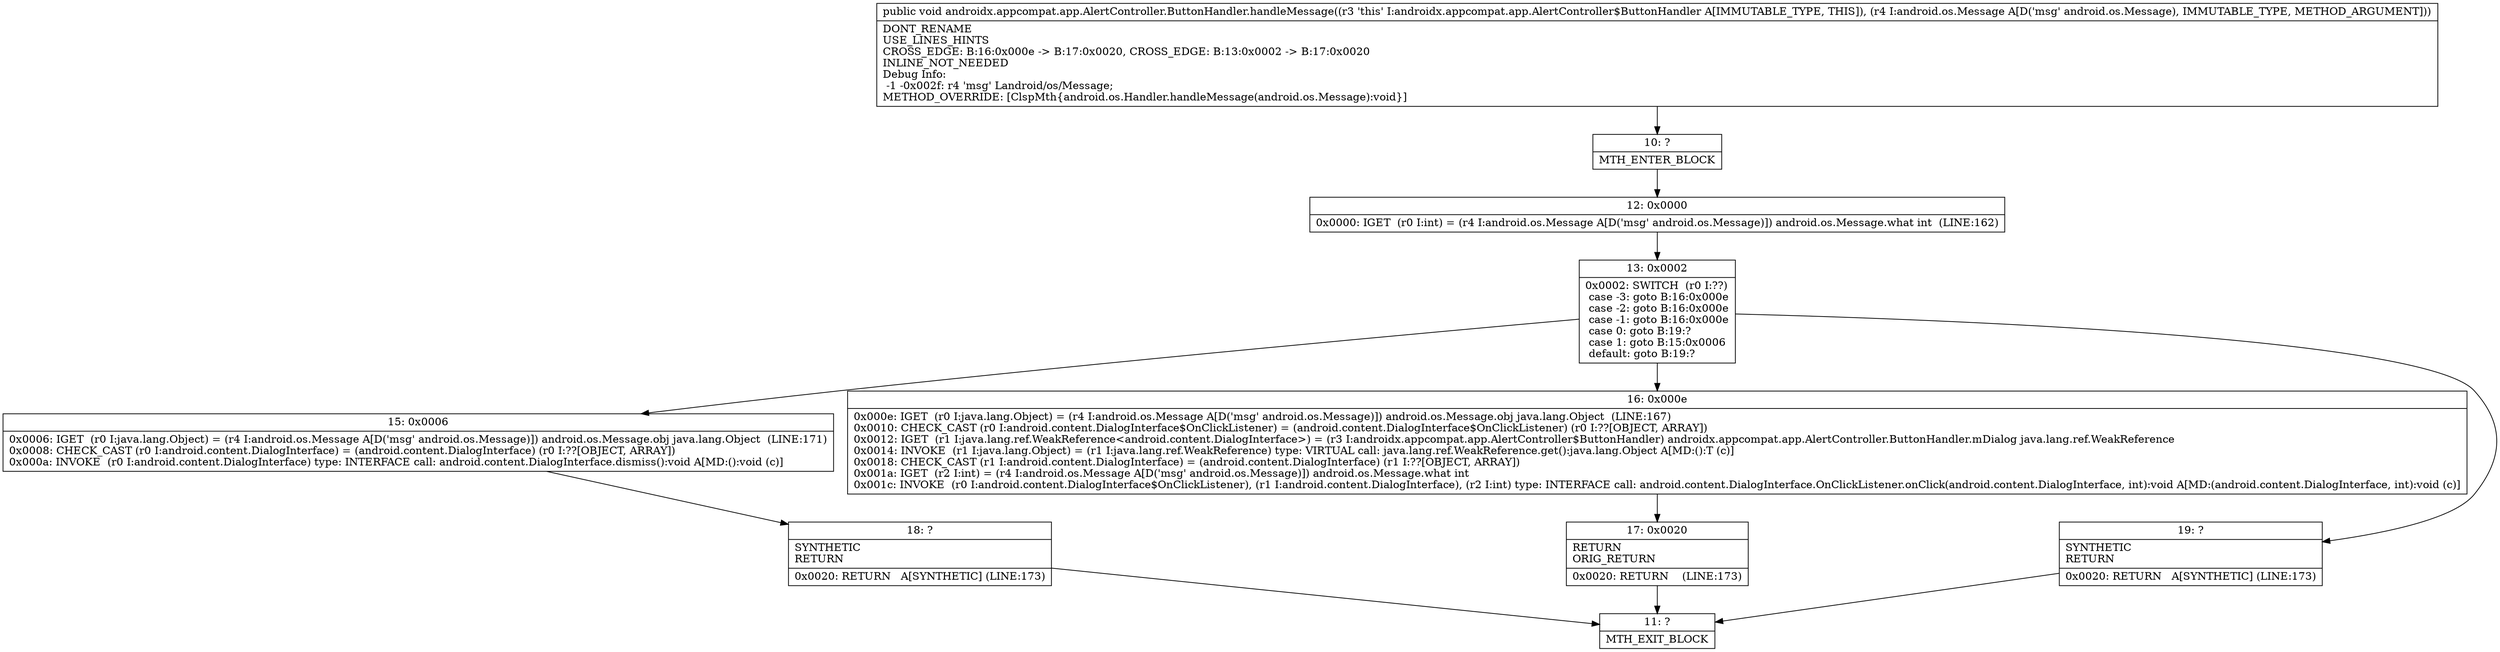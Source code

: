 digraph "CFG forandroidx.appcompat.app.AlertController.ButtonHandler.handleMessage(Landroid\/os\/Message;)V" {
Node_10 [shape=record,label="{10\:\ ?|MTH_ENTER_BLOCK\l}"];
Node_12 [shape=record,label="{12\:\ 0x0000|0x0000: IGET  (r0 I:int) = (r4 I:android.os.Message A[D('msg' android.os.Message)]) android.os.Message.what int  (LINE:162)\l}"];
Node_13 [shape=record,label="{13\:\ 0x0002|0x0002: SWITCH  (r0 I:??)\l case \-3: goto B:16:0x000e\l case \-2: goto B:16:0x000e\l case \-1: goto B:16:0x000e\l case 0: goto B:19:?\l case 1: goto B:15:0x0006\l default: goto B:19:? \l}"];
Node_15 [shape=record,label="{15\:\ 0x0006|0x0006: IGET  (r0 I:java.lang.Object) = (r4 I:android.os.Message A[D('msg' android.os.Message)]) android.os.Message.obj java.lang.Object  (LINE:171)\l0x0008: CHECK_CAST (r0 I:android.content.DialogInterface) = (android.content.DialogInterface) (r0 I:??[OBJECT, ARRAY]) \l0x000a: INVOKE  (r0 I:android.content.DialogInterface) type: INTERFACE call: android.content.DialogInterface.dismiss():void A[MD:():void (c)]\l}"];
Node_18 [shape=record,label="{18\:\ ?|SYNTHETIC\lRETURN\l|0x0020: RETURN   A[SYNTHETIC] (LINE:173)\l}"];
Node_11 [shape=record,label="{11\:\ ?|MTH_EXIT_BLOCK\l}"];
Node_16 [shape=record,label="{16\:\ 0x000e|0x000e: IGET  (r0 I:java.lang.Object) = (r4 I:android.os.Message A[D('msg' android.os.Message)]) android.os.Message.obj java.lang.Object  (LINE:167)\l0x0010: CHECK_CAST (r0 I:android.content.DialogInterface$OnClickListener) = (android.content.DialogInterface$OnClickListener) (r0 I:??[OBJECT, ARRAY]) \l0x0012: IGET  (r1 I:java.lang.ref.WeakReference\<android.content.DialogInterface\>) = (r3 I:androidx.appcompat.app.AlertController$ButtonHandler) androidx.appcompat.app.AlertController.ButtonHandler.mDialog java.lang.ref.WeakReference \l0x0014: INVOKE  (r1 I:java.lang.Object) = (r1 I:java.lang.ref.WeakReference) type: VIRTUAL call: java.lang.ref.WeakReference.get():java.lang.Object A[MD:():T (c)]\l0x0018: CHECK_CAST (r1 I:android.content.DialogInterface) = (android.content.DialogInterface) (r1 I:??[OBJECT, ARRAY]) \l0x001a: IGET  (r2 I:int) = (r4 I:android.os.Message A[D('msg' android.os.Message)]) android.os.Message.what int \l0x001c: INVOKE  (r0 I:android.content.DialogInterface$OnClickListener), (r1 I:android.content.DialogInterface), (r2 I:int) type: INTERFACE call: android.content.DialogInterface.OnClickListener.onClick(android.content.DialogInterface, int):void A[MD:(android.content.DialogInterface, int):void (c)]\l}"];
Node_17 [shape=record,label="{17\:\ 0x0020|RETURN\lORIG_RETURN\l|0x0020: RETURN    (LINE:173)\l}"];
Node_19 [shape=record,label="{19\:\ ?|SYNTHETIC\lRETURN\l|0x0020: RETURN   A[SYNTHETIC] (LINE:173)\l}"];
MethodNode[shape=record,label="{public void androidx.appcompat.app.AlertController.ButtonHandler.handleMessage((r3 'this' I:androidx.appcompat.app.AlertController$ButtonHandler A[IMMUTABLE_TYPE, THIS]), (r4 I:android.os.Message A[D('msg' android.os.Message), IMMUTABLE_TYPE, METHOD_ARGUMENT]))  | DONT_RENAME\lUSE_LINES_HINTS\lCROSS_EDGE: B:16:0x000e \-\> B:17:0x0020, CROSS_EDGE: B:13:0x0002 \-\> B:17:0x0020\lINLINE_NOT_NEEDED\lDebug Info:\l  \-1 \-0x002f: r4 'msg' Landroid\/os\/Message;\lMETHOD_OVERRIDE: [ClspMth\{android.os.Handler.handleMessage(android.os.Message):void\}]\l}"];
MethodNode -> Node_10;Node_10 -> Node_12;
Node_12 -> Node_13;
Node_13 -> Node_15;
Node_13 -> Node_16;
Node_13 -> Node_19;
Node_15 -> Node_18;
Node_18 -> Node_11;
Node_16 -> Node_17;
Node_17 -> Node_11;
Node_19 -> Node_11;
}

